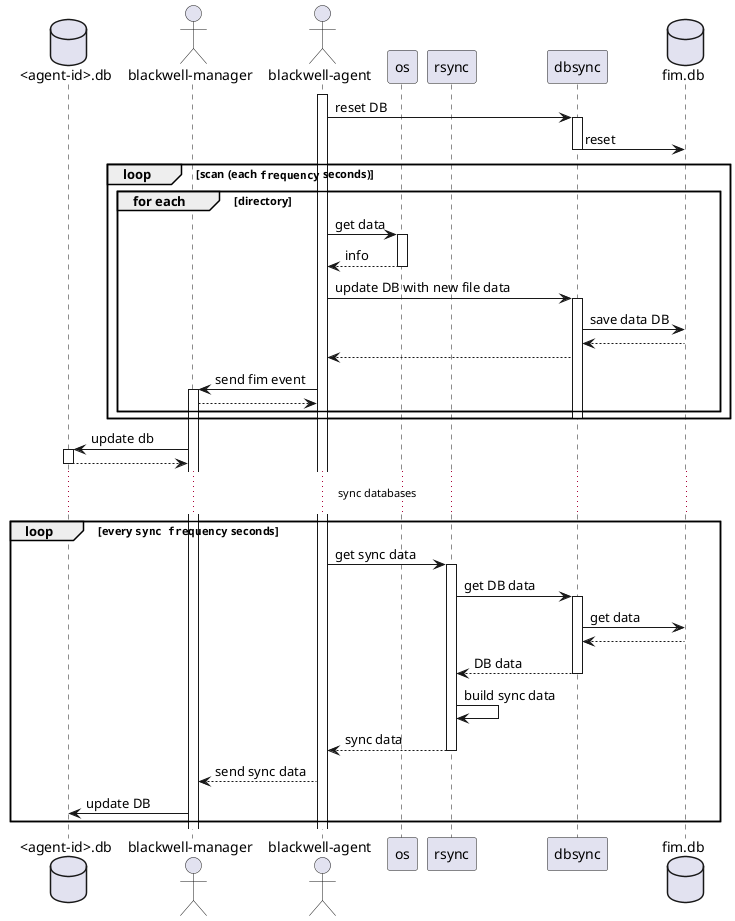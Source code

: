 ' Copyright (C) 2015, Blackwell Inc.
' Created by Blackwell, Inc. <info@blackwell.com>.
' This program is free software; you can redistribute it and/or modify it under the terms of GPLv2

@startuml sequence_diagram_db_fim
database "<agent-id>.db" as agent.db
actor "blackwell-manager" as manager
actor "blackwell-agent" as fim
participant os as os
participant rsync
participant dbsync
database fim.db as fdb

activate fim

fim -> dbsync ++: reset DB
dbsync -> fdb -- : reset


loop scan (each ""frequency"" seconds)
    group for each [directory]
        fim -> os ++: get data
        fim <-- os --: info
        fim -> dbsync++ : update DB with new file data
        dbsync -> fdb : save data DB
        dbsync <-- fdb
        fim <-- dbsync
        manager <- fim ++: send fim event
        manager --> fim
     end group
        dbsync--
end loop
        agent.db <- manager++: update db
        agent.db --> manager --

... sync databases ...

loop every ""sync frequency"" seconds



    fim -> rsync++ : get sync data
    rsync -> dbsync++ : get DB data
    dbsync -> fdb : get data
    dbsync <-- fdb
    rsync <-- dbsync-- : DB data
    rsync -> rsync : build sync data
    rsync --> fim --: sync data
    fim --> manager : send sync data
    manager -> agent.db: update DB
end loop
@enduml
